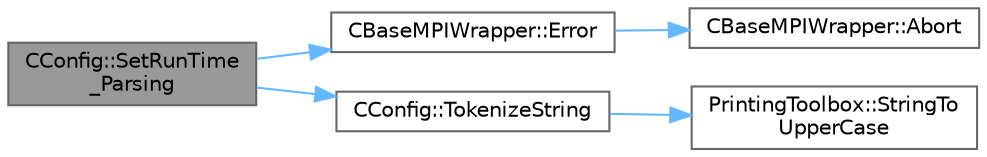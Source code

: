 digraph "CConfig::SetRunTime_Parsing"
{
 // LATEX_PDF_SIZE
  bgcolor="transparent";
  edge [fontname=Helvetica,fontsize=10,labelfontname=Helvetica,labelfontsize=10];
  node [fontname=Helvetica,fontsize=10,shape=box,height=0.2,width=0.4];
  rankdir="LR";
  Node1 [id="Node000001",label="CConfig::SetRunTime\l_Parsing",height=0.2,width=0.4,color="gray40", fillcolor="grey60", style="filled", fontcolor="black",tooltip="Set the config file parsing."];
  Node1 -> Node2 [id="edge1_Node000001_Node000002",color="steelblue1",style="solid",tooltip=" "];
  Node2 [id="Node000002",label="CBaseMPIWrapper::Error",height=0.2,width=0.4,color="grey40", fillcolor="white", style="filled",URL="$classCBaseMPIWrapper.html#a04457c47629bda56704e6a8804833eeb",tooltip=" "];
  Node2 -> Node3 [id="edge2_Node000002_Node000003",color="steelblue1",style="solid",tooltip=" "];
  Node3 [id="Node000003",label="CBaseMPIWrapper::Abort",height=0.2,width=0.4,color="grey40", fillcolor="white", style="filled",URL="$classCBaseMPIWrapper.html#af7297d861dca86b45cf561b6ab642e8f",tooltip=" "];
  Node1 -> Node4 [id="edge3_Node000001_Node000004",color="steelblue1",style="solid",tooltip=" "];
  Node4 [id="Node000004",label="CConfig::TokenizeString",height=0.2,width=0.4,color="grey40", fillcolor="white", style="filled",URL="$classCConfig.html#ab7c2fcf154bfeb412452d60f4df48263",tooltip="breaks an input line from the config file into a set of tokens"];
  Node4 -> Node5 [id="edge4_Node000004_Node000005",color="steelblue1",style="solid",tooltip=" "];
  Node5 [id="Node000005",label="PrintingToolbox::StringTo\lUpperCase",height=0.2,width=0.4,color="grey40", fillcolor="white", style="filled",URL="$namespacePrintingToolbox.html#a55d6d2465c2e6860338d555d218eec8d",tooltip="utility function for converting strings to uppercase"];
}
